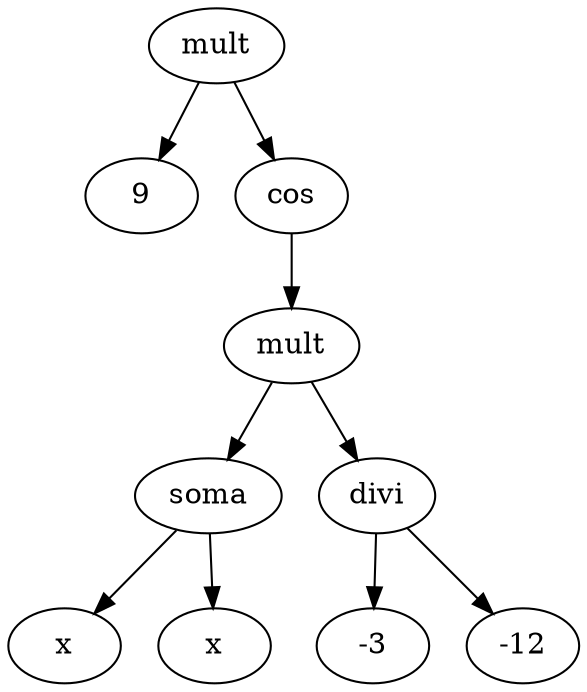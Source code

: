  digraph G244535 {
N244535 [label="mult"];
N244535 -> N244526;
N244526 [label="9"];
N244535 -> N244534;
N244534 [label="cos"];
N244534 -> N244533;
N244533 [label="mult"];
N244533 -> N244529;
N244529 [label="soma"];
N244529 -> N244527;
N244527 [label="x"];
N244529 -> N244528;
N244528 [label="x"];
N244533 -> N244532;
N244532 [label="divi"];
N244532 -> N244530;
N244530 [label="-3"];
N244532 -> N244531;
N244531 [label="-12"];
}
